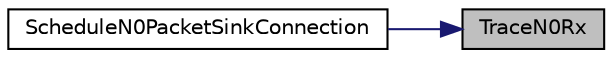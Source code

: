 digraph "TraceN0Rx"
{
 // LATEX_PDF_SIZE
  edge [fontname="Helvetica",fontsize="10",labelfontname="Helvetica",labelfontsize="10"];
  node [fontname="Helvetica",fontsize="10",shape=record];
  rankdir="RL";
  Node1 [label="TraceN0Rx",height=0.2,width=0.4,color="black", fillcolor="grey75", style="filled", fontcolor="black",tooltip=" "];
  Node1 -> Node2 [dir="back",color="midnightblue",fontsize="10",style="solid",fontname="Helvetica"];
  Node2 [label="ScheduleN0PacketSinkConnection",height=0.2,width=0.4,color="black", fillcolor="white", style="filled",URL="$fqcodel-l4s-example_8cc.html#a5dc01317750d2ecaf5597c0a52fe14e2",tooltip=" "];
}
